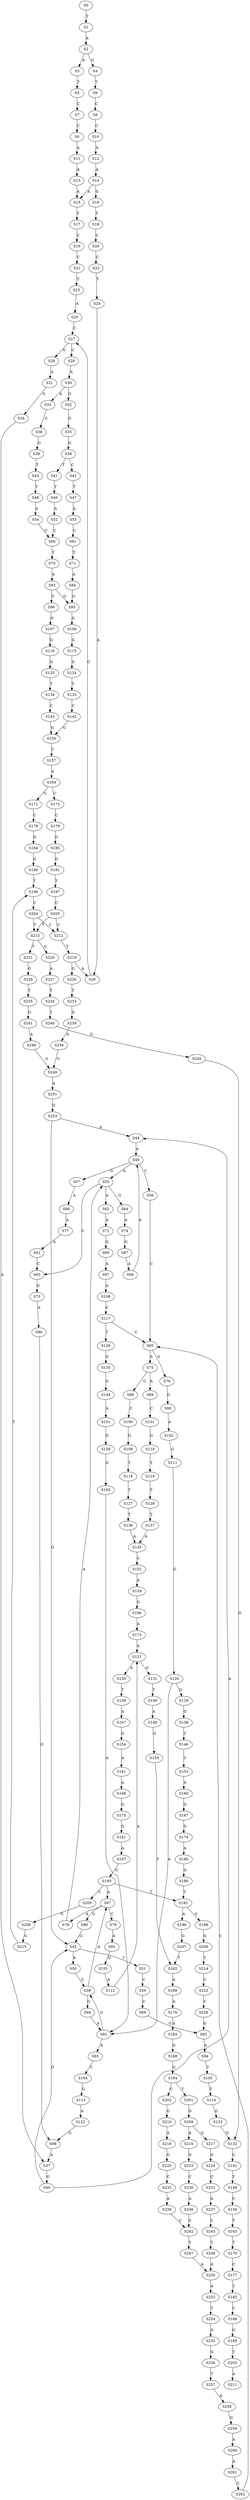 strict digraph  {
	S0 -> S1 [ label = T ];
	S1 -> S2 [ label = A ];
	S2 -> S3 [ label = A ];
	S2 -> S4 [ label = G ];
	S3 -> S5 [ label = T ];
	S4 -> S6 [ label = T ];
	S5 -> S7 [ label = C ];
	S6 -> S8 [ label = C ];
	S7 -> S9 [ label = C ];
	S8 -> S10 [ label = C ];
	S9 -> S11 [ label = A ];
	S10 -> S12 [ label = A ];
	S11 -> S13 [ label = A ];
	S12 -> S14 [ label = A ];
	S13 -> S15 [ label = A ];
	S14 -> S15 [ label = A ];
	S14 -> S16 [ label = G ];
	S15 -> S17 [ label = T ];
	S16 -> S18 [ label = T ];
	S17 -> S19 [ label = C ];
	S18 -> S20 [ label = C ];
	S19 -> S21 [ label = C ];
	S20 -> S22 [ label = C ];
	S21 -> S23 [ label = T ];
	S22 -> S24 [ label = T ];
	S23 -> S25 [ label = A ];
	S24 -> S26 [ label = A ];
	S25 -> S27 [ label = C ];
	S26 -> S27 [ label = C ];
	S27 -> S28 [ label = C ];
	S27 -> S29 [ label = G ];
	S28 -> S30 [ label = A ];
	S29 -> S31 [ label = A ];
	S30 -> S32 [ label = G ];
	S30 -> S33 [ label = A ];
	S31 -> S34 [ label = G ];
	S32 -> S35 [ label = G ];
	S33 -> S36 [ label = G ];
	S34 -> S37 [ label = A ];
	S35 -> S38 [ label = G ];
	S36 -> S39 [ label = G ];
	S37 -> S40 [ label = G ];
	S38 -> S41 [ label = T ];
	S38 -> S42 [ label = C ];
	S39 -> S43 [ label = T ];
	S40 -> S44 [ label = A ];
	S40 -> S45 [ label = G ];
	S41 -> S46 [ label = T ];
	S42 -> S47 [ label = T ];
	S43 -> S48 [ label = T ];
	S44 -> S49 [ label = A ];
	S45 -> S50 [ label = A ];
	S45 -> S51 [ label = T ];
	S46 -> S52 [ label = A ];
	S47 -> S53 [ label = A ];
	S48 -> S54 [ label = A ];
	S49 -> S55 [ label = A ];
	S49 -> S56 [ label = C ];
	S49 -> S57 [ label = G ];
	S50 -> S58 [ label = G ];
	S51 -> S59 [ label = C ];
	S52 -> S60 [ label = C ];
	S53 -> S61 [ label = C ];
	S54 -> S60 [ label = C ];
	S55 -> S62 [ label = A ];
	S55 -> S63 [ label = C ];
	S55 -> S64 [ label = G ];
	S56 -> S65 [ label = C ];
	S57 -> S66 [ label = A ];
	S58 -> S67 [ label = A ];
	S58 -> S68 [ label = G ];
	S59 -> S69 [ label = C ];
	S60 -> S70 [ label = T ];
	S61 -> S71 [ label = T ];
	S62 -> S72 [ label = A ];
	S63 -> S73 [ label = G ];
	S64 -> S74 [ label = A ];
	S65 -> S75 [ label = A ];
	S65 -> S76 [ label = G ];
	S66 -> S77 [ label = A ];
	S67 -> S78 [ label = C ];
	S67 -> S79 [ label = A ];
	S67 -> S80 [ label = G ];
	S68 -> S81 [ label = A ];
	S69 -> S82 [ label = G ];
	S70 -> S83 [ label = A ];
	S71 -> S84 [ label = A ];
	S72 -> S85 [ label = G ];
	S73 -> S86 [ label = A ];
	S74 -> S87 [ label = G ];
	S75 -> S88 [ label = G ];
	S75 -> S89 [ label = A ];
	S76 -> S90 [ label = G ];
	S77 -> S91 [ label = A ];
	S78 -> S92 [ label = A ];
	S79 -> S55 [ label = A ];
	S80 -> S45 [ label = G ];
	S81 -> S58 [ label = G ];
	S81 -> S93 [ label = A ];
	S82 -> S94 [ label = A ];
	S83 -> S95 [ label = G ];
	S83 -> S96 [ label = C ];
	S84 -> S95 [ label = G ];
	S85 -> S97 [ label = A ];
	S86 -> S98 [ label = G ];
	S87 -> S99 [ label = A ];
	S88 -> S100 [ label = C ];
	S89 -> S101 [ label = C ];
	S90 -> S102 [ label = A ];
	S91 -> S63 [ label = C ];
	S92 -> S103 [ label = G ];
	S93 -> S104 [ label = C ];
	S94 -> S105 [ label = T ];
	S95 -> S106 [ label = G ];
	S96 -> S107 [ label = G ];
	S97 -> S108 [ label = A ];
	S98 -> S37 [ label = A ];
	S99 -> S49 [ label = A ];
	S100 -> S109 [ label = G ];
	S101 -> S110 [ label = G ];
	S102 -> S111 [ label = G ];
	S103 -> S112 [ label = A ];
	S104 -> S113 [ label = G ];
	S105 -> S114 [ label = T ];
	S106 -> S115 [ label = G ];
	S107 -> S116 [ label = G ];
	S108 -> S117 [ label = C ];
	S109 -> S118 [ label = T ];
	S110 -> S119 [ label = T ];
	S111 -> S120 [ label = G ];
	S112 -> S121 [ label = A ];
	S113 -> S122 [ label = A ];
	S114 -> S123 [ label = G ];
	S115 -> S124 [ label = G ];
	S116 -> S125 [ label = G ];
	S117 -> S65 [ label = C ];
	S117 -> S126 [ label = T ];
	S118 -> S127 [ label = T ];
	S119 -> S128 [ label = T ];
	S120 -> S81 [ label = A ];
	S120 -> S129 [ label = G ];
	S121 -> S130 [ label = A ];
	S121 -> S131 [ label = G ];
	S122 -> S98 [ label = G ];
	S123 -> S132 [ label = G ];
	S124 -> S133 [ label = T ];
	S125 -> S134 [ label = T ];
	S126 -> S135 [ label = G ];
	S127 -> S136 [ label = T ];
	S128 -> S137 [ label = T ];
	S129 -> S138 [ label = G ];
	S130 -> S139 [ label = T ];
	S131 -> S140 [ label = T ];
	S132 -> S141 [ label = C ];
	S133 -> S142 [ label = C ];
	S134 -> S143 [ label = C ];
	S135 -> S144 [ label = G ];
	S136 -> S145 [ label = A ];
	S137 -> S145 [ label = A ];
	S138 -> S146 [ label = C ];
	S139 -> S147 [ label = A ];
	S140 -> S148 [ label = A ];
	S141 -> S149 [ label = T ];
	S142 -> S150 [ label = G ];
	S143 -> S150 [ label = G ];
	S144 -> S151 [ label = A ];
	S145 -> S152 [ label = C ];
	S146 -> S153 [ label = C ];
	S147 -> S154 [ label = G ];
	S148 -> S155 [ label = G ];
	S149 -> S156 [ label = C ];
	S150 -> S157 [ label = T ];
	S151 -> S158 [ label = G ];
	S152 -> S159 [ label = A ];
	S153 -> S160 [ label = A ];
	S154 -> S161 [ label = A ];
	S155 -> S162 [ label = T ];
	S156 -> S163 [ label = T ];
	S157 -> S164 [ label = A ];
	S158 -> S165 [ label = G ];
	S159 -> S166 [ label = G ];
	S160 -> S167 [ label = G ];
	S161 -> S168 [ label = A ];
	S162 -> S169 [ label = A ];
	S163 -> S170 [ label = T ];
	S164 -> S171 [ label = G ];
	S164 -> S172 [ label = C ];
	S165 -> S81 [ label = A ];
	S166 -> S173 [ label = A ];
	S167 -> S174 [ label = G ];
	S168 -> S175 [ label = G ];
	S169 -> S176 [ label = A ];
	S170 -> S177 [ label = C ];
	S171 -> S178 [ label = C ];
	S172 -> S179 [ label = C ];
	S173 -> S121 [ label = A ];
	S174 -> S180 [ label = A ];
	S175 -> S181 [ label = G ];
	S176 -> S182 [ label = A ];
	S177 -> S183 [ label = T ];
	S178 -> S184 [ label = G ];
	S179 -> S185 [ label = G ];
	S180 -> S186 [ label = G ];
	S181 -> S187 [ label = A ];
	S182 -> S188 [ label = G ];
	S183 -> S189 [ label = C ];
	S184 -> S190 [ label = G ];
	S185 -> S191 [ label = G ];
	S186 -> S192 [ label = T ];
	S187 -> S193 [ label = G ];
	S188 -> S194 [ label = G ];
	S189 -> S195 [ label = G ];
	S190 -> S196 [ label = T ];
	S191 -> S197 [ label = T ];
	S192 -> S198 [ label = G ];
	S192 -> S199 [ label = A ];
	S193 -> S192 [ label = T ];
	S193 -> S200 [ label = C ];
	S193 -> S67 [ label = A ];
	S194 -> S201 [ label = T ];
	S194 -> S202 [ label = C ];
	S195 -> S203 [ label = T ];
	S196 -> S204 [ label = C ];
	S197 -> S205 [ label = C ];
	S198 -> S206 [ label = G ];
	S199 -> S207 [ label = G ];
	S200 -> S208 [ label = G ];
	S201 -> S209 [ label = G ];
	S202 -> S210 [ label = G ];
	S203 -> S211 [ label = A ];
	S204 -> S212 [ label = C ];
	S204 -> S213 [ label = T ];
	S205 -> S212 [ label = C ];
	S205 -> S213 [ label = T ];
	S206 -> S214 [ label = T ];
	S207 -> S162 [ label = T ];
	S208 -> S215 [ label = G ];
	S209 -> S216 [ label = A ];
	S209 -> S217 [ label = G ];
	S210 -> S218 [ label = A ];
	S212 -> S219 [ label = T ];
	S213 -> S220 [ label = G ];
	S213 -> S221 [ label = T ];
	S214 -> S222 [ label = C ];
	S215 -> S196 [ label = T ];
	S216 -> S223 [ label = G ];
	S217 -> S224 [ label = G ];
	S218 -> S225 [ label = G ];
	S219 -> S226 [ label = G ];
	S219 -> S26 [ label = A ];
	S220 -> S227 [ label = A ];
	S221 -> S228 [ label = G ];
	S222 -> S229 [ label = C ];
	S223 -> S230 [ label = C ];
	S224 -> S231 [ label = C ];
	S225 -> S232 [ label = C ];
	S226 -> S233 [ label = T ];
	S227 -> S234 [ label = T ];
	S228 -> S235 [ label = T ];
	S229 -> S82 [ label = G ];
	S230 -> S236 [ label = A ];
	S231 -> S237 [ label = A ];
	S232 -> S238 [ label = A ];
	S233 -> S239 [ label = G ];
	S234 -> S240 [ label = T ];
	S235 -> S241 [ label = G ];
	S236 -> S242 [ label = C ];
	S237 -> S243 [ label = C ];
	S238 -> S242 [ label = C ];
	S239 -> S244 [ label = A ];
	S240 -> S245 [ label = G ];
	S241 -> S246 [ label = A ];
	S242 -> S247 [ label = T ];
	S243 -> S248 [ label = T ];
	S244 -> S249 [ label = G ];
	S245 -> S132 [ label = G ];
	S246 -> S249 [ label = G ];
	S247 -> S250 [ label = A ];
	S248 -> S250 [ label = A ];
	S249 -> S251 [ label = A ];
	S250 -> S252 [ label = A ];
	S251 -> S253 [ label = G ];
	S252 -> S254 [ label = T ];
	S253 -> S45 [ label = G ];
	S253 -> S44 [ label = A ];
	S254 -> S255 [ label = G ];
	S255 -> S256 [ label = G ];
	S256 -> S257 [ label = T ];
	S257 -> S258 [ label = A ];
	S258 -> S259 [ label = G ];
	S259 -> S260 [ label = A ];
	S260 -> S261 [ label = A ];
	S261 -> S262 [ label = C ];
	S262 -> S65 [ label = C ];
}
